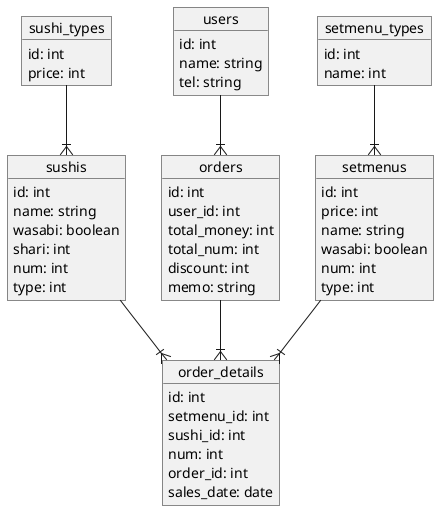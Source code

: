 @startuml
'skinparam nodesep 100 // 水平方向の矢印の長さを調整

object setmenus
object sushis
object users
object orders
object order_details
object setmenu_types
object sushi_types

users : id: int
users : name: string
users : tel: string

setmenus : id: int
setmenus : price: int
setmenus : name: string
setmenus : wasabi: boolean
setmenus : num: int
setmenus : type: int

sushis : id: int
sushis : name: string
sushis : wasabi: boolean
sushis : shari: int
sushis : num: int
sushis : type: int

order_details : id: int
order_details : setmenu_id: int
order_details : sushi_id: int
order_details : num: int
order_details : order_id: int
order_details : sales_date: date

orders : id: int
orders : user_id: int
orders : total_money: int
orders : total_num: int
orders : discount: int
orders : memo: string

sushi_types : id: int
sushi_types : price: int

setmenu_types : id: int
setmenu_types : name: int

users    --|{ orders
orders   --|{ order_details
setmenus --|{ order_details
sushis   --|{ order_details
setmenu_types --|{ setmenus
sushi_types --|{ sushis

'20皿以上頼んだら割引になるサービスができた
'ordersテーブルにdiscountカラムを作って割引額を保存しておく
@enduml